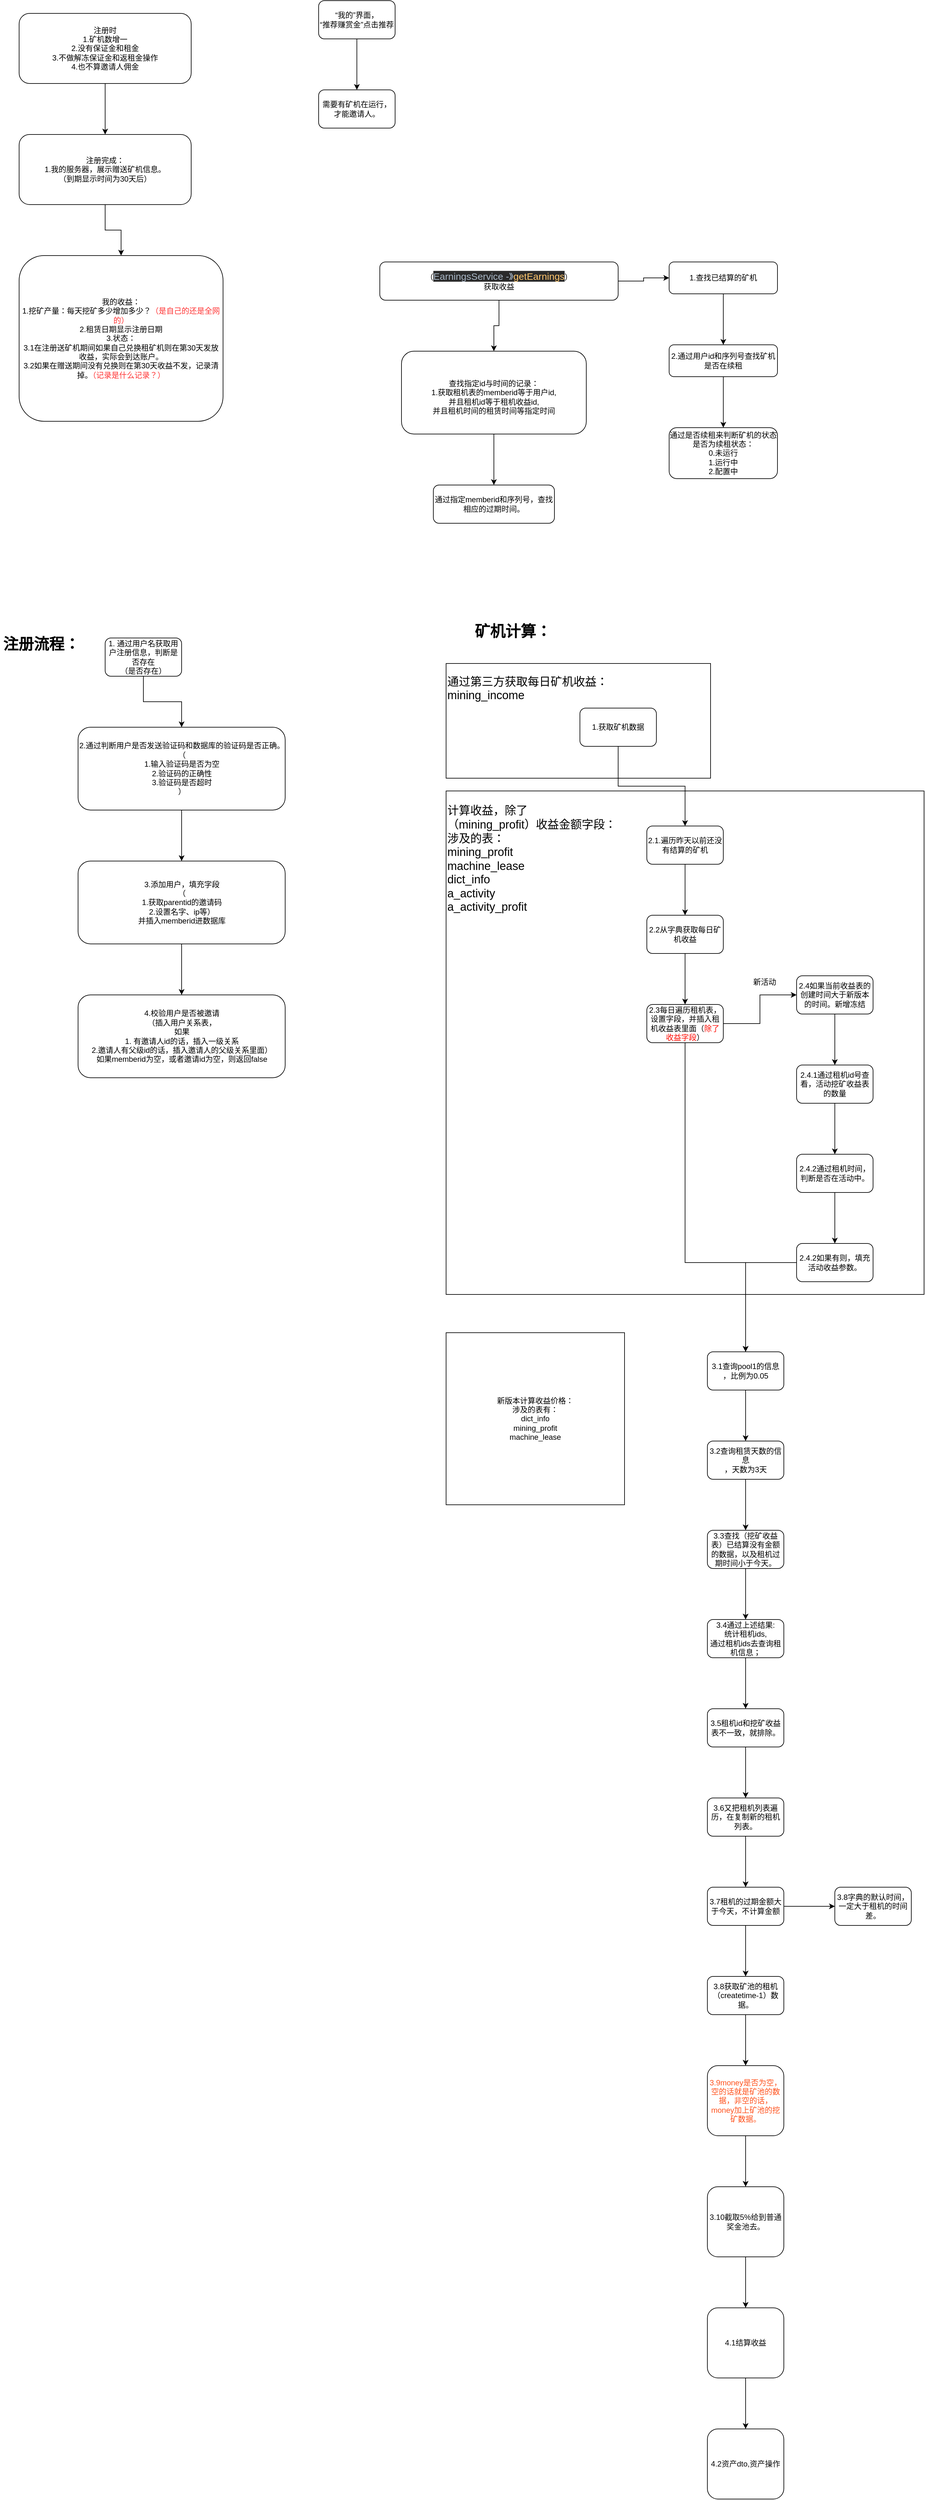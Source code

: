 <mxfile version="12.1.0" type="github" pages="1"><diagram id="IVGt2weJujuLAUiGdIeN" name="Page-1"><mxGraphModel dx="1173" dy="623" grid="1" gridSize="10" guides="1" tooltips="1" connect="1" arrows="1" fold="1" page="1" pageScale="1" pageWidth="827" pageHeight="1169" math="0" shadow="0"><root><mxCell id="0"/><mxCell id="1" parent="0"/><mxCell id="lqy8UaG5r0MOgXNPxl1z-46" value="&lt;font style=&quot;font-size: 18px&quot;&gt;计算收益，除了&lt;br&gt;（mining_profit）收益金额字段：&lt;br&gt;涉及的表：&lt;br&gt;&lt;/font&gt;&lt;div style=&quot;font-size: 18px&quot;&gt;&lt;font style=&quot;font-size: 18px&quot;&gt;mining_profit&lt;/font&gt;&lt;/div&gt;&lt;div style=&quot;font-size: 18px&quot;&gt;&lt;font style=&quot;font-size: 18px&quot;&gt;machine_lease&lt;/font&gt;&lt;/div&gt;&lt;div style=&quot;font-size: 18px&quot;&gt;&lt;font style=&quot;font-size: 18px&quot;&gt;&lt;div&gt;&lt;font style=&quot;font-size: 18px&quot;&gt;dict_info&lt;/font&gt;&lt;/div&gt;&lt;div&gt;&lt;font style=&quot;font-size: 18px&quot;&gt;a_activity&lt;/font&gt;&lt;/div&gt;&lt;div&gt;&lt;font style=&quot;font-size: 18px&quot;&gt;a_activity_profit&lt;/font&gt;&lt;/div&gt;&lt;div style=&quot;font-size: 16px&quot;&gt;&lt;br&gt;&lt;/div&gt;&lt;div style=&quot;font-size: 16px&quot;&gt;&lt;br&gt;&lt;/div&gt;&lt;div style=&quot;font-size: 16px&quot;&gt;&lt;br&gt;&lt;/div&gt;&lt;div style=&quot;font-size: 16px&quot;&gt;&lt;br&gt;&lt;/div&gt;&lt;div style=&quot;font-size: 16px&quot;&gt;&lt;br&gt;&lt;/div&gt;&lt;div style=&quot;font-size: 16px&quot;&gt;&lt;br&gt;&lt;/div&gt;&lt;div style=&quot;font-size: 16px&quot;&gt;&lt;br&gt;&lt;/div&gt;&lt;div style=&quot;font-size: 16px&quot;&gt;&lt;br&gt;&lt;/div&gt;&lt;div style=&quot;font-size: 16px&quot;&gt;&lt;br&gt;&lt;/div&gt;&lt;div style=&quot;font-size: 16px&quot;&gt;&lt;br&gt;&lt;/div&gt;&lt;div style=&quot;font-size: 16px&quot;&gt;&lt;br&gt;&lt;/div&gt;&lt;div style=&quot;font-size: 16px&quot;&gt;&lt;br&gt;&lt;/div&gt;&lt;div style=&quot;font-size: 16px&quot;&gt;&lt;br&gt;&lt;/div&gt;&lt;div style=&quot;font-size: 16px&quot;&gt;&lt;br&gt;&lt;/div&gt;&lt;div style=&quot;font-size: 16px&quot;&gt;&lt;br&gt;&lt;/div&gt;&lt;div style=&quot;font-size: 16px&quot;&gt;&lt;br&gt;&lt;/div&gt;&lt;div style=&quot;font-size: 16px&quot;&gt;&lt;br&gt;&lt;/div&gt;&lt;div style=&quot;font-size: 16px&quot;&gt;&lt;br&gt;&lt;/div&gt;&lt;div style=&quot;font-size: 16px&quot;&gt;&lt;br&gt;&lt;/div&gt;&lt;div style=&quot;font-size: 16px&quot;&gt;&lt;br&gt;&lt;/div&gt;&lt;div style=&quot;font-size: 16px&quot;&gt;&lt;br&gt;&lt;/div&gt;&lt;div style=&quot;font-size: 16px&quot;&gt;&lt;br&gt;&lt;/div&gt;&lt;div style=&quot;font-size: 16px&quot;&gt;&lt;br&gt;&lt;/div&gt;&lt;div style=&quot;font-size: 16px&quot;&gt;&lt;br&gt;&lt;/div&gt;&lt;div style=&quot;font-size: 16px&quot;&gt;&lt;br&gt;&lt;/div&gt;&lt;div style=&quot;font-size: 16px&quot;&gt;&lt;br&gt;&lt;/div&gt;&lt;div style=&quot;font-size: 16px&quot;&gt;&lt;br&gt;&lt;/div&gt;&lt;div style=&quot;font-size: 16px&quot;&gt;&lt;br&gt;&lt;/div&gt;&lt;div style=&quot;font-size: 16px&quot;&gt;&lt;br&gt;&lt;/div&gt;&lt;div style=&quot;font-size: 16px&quot;&gt;&lt;br&gt;&lt;/div&gt;&lt;/font&gt;&lt;/div&gt;" style="rounded=0;whiteSpace=wrap;html=1;align=left;" vertex="1" parent="1"><mxGeometry x="720" y="1300" width="750" height="790" as="geometry"/></mxCell><mxCell id="lqy8UaG5r0MOgXNPxl1z-33" value="&lt;font style=&quot;font-size: 18px&quot;&gt;通过第三方获取每日矿机收益：&lt;br&gt;mining_income&lt;/font&gt;&lt;br&gt;&lt;br&gt;&lt;br&gt;&lt;br&gt;&lt;br&gt;&lt;br&gt;&lt;br&gt;&lt;br&gt;" style="rounded=0;whiteSpace=wrap;html=1;align=left;" vertex="1" parent="1"><mxGeometry x="720" y="1100" width="415" height="180" as="geometry"/></mxCell><mxCell id="lqy8UaG5r0MOgXNPxl1z-3" value="" style="edgeStyle=orthogonalEdgeStyle;rounded=0;orthogonalLoop=1;jettySize=auto;html=1;" edge="1" parent="1" source="lqy8UaG5r0MOgXNPxl1z-1" target="lqy8UaG5r0MOgXNPxl1z-2"><mxGeometry relative="1" as="geometry"/></mxCell><mxCell id="lqy8UaG5r0MOgXNPxl1z-1" value="注册时&lt;br&gt;1.矿机数增一&lt;br&gt;2.没有保证金和租金&lt;br&gt;3.不做解冻保证金和返租金操作&lt;br&gt;4.也不算邀请人佣金" style="rounded=1;whiteSpace=wrap;html=1;" vertex="1" parent="1"><mxGeometry x="50" y="80" width="270" height="110" as="geometry"/></mxCell><mxCell id="lqy8UaG5r0MOgXNPxl1z-5" value="" style="edgeStyle=orthogonalEdgeStyle;rounded=0;orthogonalLoop=1;jettySize=auto;html=1;" edge="1" parent="1" source="lqy8UaG5r0MOgXNPxl1z-2" target="lqy8UaG5r0MOgXNPxl1z-4"><mxGeometry relative="1" as="geometry"/></mxCell><mxCell id="lqy8UaG5r0MOgXNPxl1z-2" value="注册完成：&lt;br&gt;1.我的服务器，展示赠送矿机信息。&lt;br&gt;（到期显示时间为30天后）" style="rounded=1;whiteSpace=wrap;html=1;" vertex="1" parent="1"><mxGeometry x="50" y="270" width="270" height="110" as="geometry"/></mxCell><mxCell id="lqy8UaG5r0MOgXNPxl1z-4" value="我的收益：&lt;br&gt;1.挖矿产量：每天挖矿多少增加多少？&lt;font color=&quot;#ff3333&quot;&gt;（是自己的还是全网的）&lt;/font&gt;&lt;br&gt;2.租赁日期显示注册日期&lt;br&gt;3.状态：&lt;br&gt;3.1在注册送矿机期间如果自己兑换租矿机则在第30天发放收益，实际会到达账户。&lt;br&gt;3.2如果在赠送期间没有兑换则在第30天收益不发，记录清掉。&lt;font color=&quot;#ff3333&quot;&gt;（记录是什么记录？）&lt;/font&gt;" style="rounded=1;whiteSpace=wrap;html=1;" vertex="1" parent="1"><mxGeometry x="50" y="460" width="320" height="260" as="geometry"/></mxCell><mxCell id="lqy8UaG5r0MOgXNPxl1z-8" value="" style="edgeStyle=orthogonalEdgeStyle;rounded=0;orthogonalLoop=1;jettySize=auto;html=1;" edge="1" parent="1" source="lqy8UaG5r0MOgXNPxl1z-6" target="lqy8UaG5r0MOgXNPxl1z-7"><mxGeometry relative="1" as="geometry"/></mxCell><mxCell id="lqy8UaG5r0MOgXNPxl1z-6" value="“我的”界面，&lt;br&gt;“推荐赚赏金”点击推荐&lt;br&gt;" style="rounded=1;whiteSpace=wrap;html=1;" vertex="1" parent="1"><mxGeometry x="520" y="60" width="120" height="60" as="geometry"/></mxCell><mxCell id="lqy8UaG5r0MOgXNPxl1z-7" value="需要有矿机在运行，&lt;br&gt;才能邀请人。" style="rounded=1;whiteSpace=wrap;html=1;" vertex="1" parent="1"><mxGeometry x="520" y="200" width="120" height="60" as="geometry"/></mxCell><mxCell id="lqy8UaG5r0MOgXNPxl1z-12" value="" style="edgeStyle=orthogonalEdgeStyle;rounded=0;orthogonalLoop=1;jettySize=auto;html=1;" edge="1" parent="1" source="lqy8UaG5r0MOgXNPxl1z-9" target="lqy8UaG5r0MOgXNPxl1z-11"><mxGeometry relative="1" as="geometry"/></mxCell><mxCell id="lqy8UaG5r0MOgXNPxl1z-9" value="1. 通过用户名获取用户注册信息，判断是否存在&lt;br&gt;（是否存在）" style="rounded=1;whiteSpace=wrap;html=1;" vertex="1" parent="1"><mxGeometry x="185" y="1060" width="120" height="60" as="geometry"/></mxCell><mxCell id="lqy8UaG5r0MOgXNPxl1z-14" value="" style="edgeStyle=orthogonalEdgeStyle;rounded=0;orthogonalLoop=1;jettySize=auto;html=1;" edge="1" parent="1" source="lqy8UaG5r0MOgXNPxl1z-11" target="lqy8UaG5r0MOgXNPxl1z-13"><mxGeometry relative="1" as="geometry"/></mxCell><mxCell id="lqy8UaG5r0MOgXNPxl1z-11" value="2.通过判断用户是否发送验证码和数据库的验证码是否正确。&lt;br&gt;（&lt;br&gt;1.输入验证码是否为空&lt;br&gt;2.验证码的正确性&lt;br&gt;3.验证码是否超时&lt;br&gt;）" style="rounded=1;whiteSpace=wrap;html=1;" vertex="1" parent="1"><mxGeometry x="142.5" y="1200" width="325" height="130" as="geometry"/></mxCell><mxCell id="lqy8UaG5r0MOgXNPxl1z-16" value="" style="edgeStyle=orthogonalEdgeStyle;rounded=0;orthogonalLoop=1;jettySize=auto;html=1;" edge="1" parent="1" source="lqy8UaG5r0MOgXNPxl1z-13" target="lqy8UaG5r0MOgXNPxl1z-15"><mxGeometry relative="1" as="geometry"/></mxCell><mxCell id="lqy8UaG5r0MOgXNPxl1z-13" value="3.添加用户，填充字段&lt;br&gt;（&lt;br&gt;1.获取parentid的邀请码&lt;br&gt;2.设置名字、ip等）&lt;br&gt;并插入memberid进数据库" style="rounded=1;whiteSpace=wrap;html=1;" vertex="1" parent="1"><mxGeometry x="142.5" y="1410" width="325" height="130" as="geometry"/></mxCell><mxCell id="lqy8UaG5r0MOgXNPxl1z-15" value="4.校验用户是否被邀请&lt;br&gt;（插入用户关系表，&lt;br&gt;如果&lt;br&gt;1. 有邀请人id的话，插入一级关系&lt;br&gt;2.邀请人有父级id的话，插入邀请人的父级关系里面）&lt;br&gt;如果memberid为空，或者邀请id为空，则返回false" style="rounded=1;whiteSpace=wrap;html=1;" vertex="1" parent="1"><mxGeometry x="142.5" y="1620" width="325" height="130" as="geometry"/></mxCell><mxCell id="lqy8UaG5r0MOgXNPxl1z-10" value="&lt;h1&gt;注册流程：&lt;/h1&gt;" style="text;html=1;strokeColor=none;fillColor=none;spacing=5;spacingTop=-20;whiteSpace=wrap;overflow=hidden;rounded=0;" vertex="1" parent="1"><mxGeometry x="20" y="1050" width="150" height="40" as="geometry"/></mxCell><mxCell id="lqy8UaG5r0MOgXNPxl1z-19" value="" style="edgeStyle=orthogonalEdgeStyle;rounded=0;orthogonalLoop=1;jettySize=auto;html=1;" edge="1" parent="1" source="lqy8UaG5r0MOgXNPxl1z-17" target="lqy8UaG5r0MOgXNPxl1z-18"><mxGeometry relative="1" as="geometry"/></mxCell><mxCell id="lqy8UaG5r0MOgXNPxl1z-24" value="" style="edgeStyle=orthogonalEdgeStyle;rounded=0;orthogonalLoop=1;jettySize=auto;html=1;" edge="1" parent="1" source="lqy8UaG5r0MOgXNPxl1z-17" target="lqy8UaG5r0MOgXNPxl1z-23"><mxGeometry relative="1" as="geometry"/></mxCell><mxCell id="lqy8UaG5r0MOgXNPxl1z-17" value="（&lt;span style=&quot;background-color: rgb(43 , 43 , 43) ; color: rgb(169 , 183 , 198) ; font-size: 11.3pt&quot;&gt;EarningsService -》&lt;/span&gt;&lt;span style=&quot;color: rgb(255 , 198 , 109) ; background-color: rgb(43 , 43 , 43) ; font-size: 11.3pt&quot;&gt;getEarnings&lt;/span&gt;&lt;span&gt;）&lt;/span&gt;&lt;br&gt;获取收益" style="rounded=1;whiteSpace=wrap;html=1;" vertex="1" parent="1"><mxGeometry x="616" y="470" width="374" height="60" as="geometry"/></mxCell><mxCell id="lqy8UaG5r0MOgXNPxl1z-26" value="" style="edgeStyle=orthogonalEdgeStyle;rounded=0;orthogonalLoop=1;jettySize=auto;html=1;" edge="1" parent="1" source="lqy8UaG5r0MOgXNPxl1z-23" target="lqy8UaG5r0MOgXNPxl1z-25"><mxGeometry relative="1" as="geometry"/></mxCell><mxCell id="lqy8UaG5r0MOgXNPxl1z-23" value="1.查找已结算的矿机" style="rounded=1;whiteSpace=wrap;html=1;" vertex="1" parent="1"><mxGeometry x="1070" y="470" width="170" height="50" as="geometry"/></mxCell><mxCell id="lqy8UaG5r0MOgXNPxl1z-28" value="" style="edgeStyle=orthogonalEdgeStyle;rounded=0;orthogonalLoop=1;jettySize=auto;html=1;" edge="1" parent="1" source="lqy8UaG5r0MOgXNPxl1z-25" target="lqy8UaG5r0MOgXNPxl1z-27"><mxGeometry relative="1" as="geometry"/></mxCell><mxCell id="lqy8UaG5r0MOgXNPxl1z-25" value="2.通过用户id和序列号查找矿机是否在续租" style="rounded=1;whiteSpace=wrap;html=1;" vertex="1" parent="1"><mxGeometry x="1070" y="600" width="170" height="50" as="geometry"/></mxCell><mxCell id="lqy8UaG5r0MOgXNPxl1z-27" value="通过是否续租来判断矿机的状态是否为续租状态：&lt;br&gt;0.未运行&lt;br&gt;1.运行中&lt;br&gt;2.配置中" style="rounded=1;whiteSpace=wrap;html=1;" vertex="1" parent="1"><mxGeometry x="1070" y="730" width="170" height="80" as="geometry"/></mxCell><mxCell id="lqy8UaG5r0MOgXNPxl1z-21" value="" style="edgeStyle=orthogonalEdgeStyle;rounded=0;orthogonalLoop=1;jettySize=auto;html=1;" edge="1" parent="1" source="lqy8UaG5r0MOgXNPxl1z-18" target="lqy8UaG5r0MOgXNPxl1z-20"><mxGeometry relative="1" as="geometry"/></mxCell><mxCell id="lqy8UaG5r0MOgXNPxl1z-18" value="&lt;br&gt;查找指定id与时间的记录：&lt;br&gt;1.获取租机表的memberid等于用户id,&lt;br&gt;并且租机id等于租机收益id,&lt;br&gt;并且租机时间的租赁时间等指定时间" style="rounded=1;whiteSpace=wrap;html=1;" vertex="1" parent="1"><mxGeometry x="650" y="610" width="290" height="130" as="geometry"/></mxCell><mxCell id="lqy8UaG5r0MOgXNPxl1z-20" value="通过指定memberid和序列号，查找相应的过期时间。" style="rounded=1;whiteSpace=wrap;html=1;" vertex="1" parent="1"><mxGeometry x="700" y="820" width="190" height="60" as="geometry"/></mxCell><mxCell id="lqy8UaG5r0MOgXNPxl1z-32" value="" style="edgeStyle=orthogonalEdgeStyle;rounded=0;orthogonalLoop=1;jettySize=auto;html=1;" edge="1" parent="1" source="lqy8UaG5r0MOgXNPxl1z-29" target="lqy8UaG5r0MOgXNPxl1z-31"><mxGeometry relative="1" as="geometry"/></mxCell><mxCell id="lqy8UaG5r0MOgXNPxl1z-29" value="1.获取矿机数据" style="rounded=1;whiteSpace=wrap;html=1;" vertex="1" parent="1"><mxGeometry x="930" y="1170" width="120" height="60" as="geometry"/></mxCell><mxCell id="lqy8UaG5r0MOgXNPxl1z-35" value="" style="edgeStyle=orthogonalEdgeStyle;rounded=0;orthogonalLoop=1;jettySize=auto;html=1;" edge="1" parent="1" source="lqy8UaG5r0MOgXNPxl1z-31" target="lqy8UaG5r0MOgXNPxl1z-34"><mxGeometry relative="1" as="geometry"/></mxCell><mxCell id="lqy8UaG5r0MOgXNPxl1z-31" value="2.1.遍历昨天以前还没有结算的矿机" style="rounded=1;whiteSpace=wrap;html=1;" vertex="1" parent="1"><mxGeometry x="1035" y="1355" width="120" height="60" as="geometry"/></mxCell><mxCell id="lqy8UaG5r0MOgXNPxl1z-37" value="" style="edgeStyle=orthogonalEdgeStyle;rounded=0;orthogonalLoop=1;jettySize=auto;html=1;" edge="1" parent="1" source="lqy8UaG5r0MOgXNPxl1z-34" target="lqy8UaG5r0MOgXNPxl1z-36"><mxGeometry relative="1" as="geometry"/></mxCell><mxCell id="lqy8UaG5r0MOgXNPxl1z-34" value="2.2从字典获取每日矿机收益" style="rounded=1;whiteSpace=wrap;html=1;" vertex="1" parent="1"><mxGeometry x="1035" y="1495" width="120" height="60" as="geometry"/></mxCell><mxCell id="lqy8UaG5r0MOgXNPxl1z-39" value="" style="edgeStyle=orthogonalEdgeStyle;rounded=0;orthogonalLoop=1;jettySize=auto;html=1;" edge="1" parent="1" source="lqy8UaG5r0MOgXNPxl1z-36" target="lqy8UaG5r0MOgXNPxl1z-38"><mxGeometry relative="1" as="geometry"/></mxCell><mxCell id="lqy8UaG5r0MOgXNPxl1z-48" value="" style="edgeStyle=orthogonalEdgeStyle;rounded=0;orthogonalLoop=1;jettySize=auto;html=1;entryX=0.5;entryY=0;entryDx=0;entryDy=0;" edge="1" parent="1" source="lqy8UaG5r0MOgXNPxl1z-36" target="lqy8UaG5r0MOgXNPxl1z-49"><mxGeometry relative="1" as="geometry"><mxPoint x="1095" y="1775" as="targetPoint"/><Array as="points"><mxPoint x="1095" y="2040"/><mxPoint x="1190" y="2040"/></Array></mxGeometry></mxCell><mxCell id="lqy8UaG5r0MOgXNPxl1z-36" value="2.3每日遍历租机表，设置字段，并插入租机收益表里面（&lt;font color=&quot;#ff0d05&quot;&gt;除了收益字段&lt;/font&gt;）" style="rounded=1;whiteSpace=wrap;html=1;" vertex="1" parent="1"><mxGeometry x="1035" y="1635" width="120" height="60" as="geometry"/></mxCell><mxCell id="lqy8UaG5r0MOgXNPxl1z-41" value="" style="edgeStyle=orthogonalEdgeStyle;rounded=0;orthogonalLoop=1;jettySize=auto;html=1;" edge="1" parent="1" source="lqy8UaG5r0MOgXNPxl1z-38" target="lqy8UaG5r0MOgXNPxl1z-40"><mxGeometry relative="1" as="geometry"/></mxCell><mxCell id="lqy8UaG5r0MOgXNPxl1z-38" value="2.4如果当前收益表的创建时间大于新版本的时间。新增冻结" style="rounded=1;whiteSpace=wrap;html=1;" vertex="1" parent="1"><mxGeometry x="1270" y="1590" width="120" height="60" as="geometry"/></mxCell><mxCell id="lqy8UaG5r0MOgXNPxl1z-43" value="" style="edgeStyle=orthogonalEdgeStyle;rounded=0;orthogonalLoop=1;jettySize=auto;html=1;" edge="1" parent="1" source="lqy8UaG5r0MOgXNPxl1z-40" target="lqy8UaG5r0MOgXNPxl1z-42"><mxGeometry relative="1" as="geometry"/></mxCell><mxCell id="lqy8UaG5r0MOgXNPxl1z-40" value="2.4.1通过租机id号查看，活动挖矿收益表的数量" style="rounded=1;whiteSpace=wrap;html=1;" vertex="1" parent="1"><mxGeometry x="1270" y="1730" width="120" height="60" as="geometry"/></mxCell><mxCell id="lqy8UaG5r0MOgXNPxl1z-45" value="" style="edgeStyle=orthogonalEdgeStyle;rounded=0;orthogonalLoop=1;jettySize=auto;html=1;" edge="1" parent="1" source="lqy8UaG5r0MOgXNPxl1z-42" target="lqy8UaG5r0MOgXNPxl1z-44"><mxGeometry relative="1" as="geometry"/></mxCell><mxCell id="lqy8UaG5r0MOgXNPxl1z-42" value="2.4.2通过租机时间，判断是否在活动中。" style="rounded=1;whiteSpace=wrap;html=1;" vertex="1" parent="1"><mxGeometry x="1270" y="1870" width="120" height="60" as="geometry"/></mxCell><mxCell id="lqy8UaG5r0MOgXNPxl1z-50" value="" style="edgeStyle=orthogonalEdgeStyle;rounded=0;orthogonalLoop=1;jettySize=auto;html=1;" edge="1" parent="1" source="lqy8UaG5r0MOgXNPxl1z-44" target="lqy8UaG5r0MOgXNPxl1z-49"><mxGeometry relative="1" as="geometry"/></mxCell><mxCell id="lqy8UaG5r0MOgXNPxl1z-44" value="2.4.2如果有则，填充活动收益参数。" style="rounded=1;whiteSpace=wrap;html=1;" vertex="1" parent="1"><mxGeometry x="1270" y="2010" width="120" height="60" as="geometry"/></mxCell><mxCell id="lqy8UaG5r0MOgXNPxl1z-54" value="" style="edgeStyle=orthogonalEdgeStyle;rounded=0;orthogonalLoop=1;jettySize=auto;html=1;" edge="1" parent="1" source="lqy8UaG5r0MOgXNPxl1z-49" target="lqy8UaG5r0MOgXNPxl1z-53"><mxGeometry relative="1" as="geometry"/></mxCell><mxCell id="lqy8UaG5r0MOgXNPxl1z-49" value="3.1查询pool1的信息&lt;br&gt;，比例为0.05" style="rounded=1;whiteSpace=wrap;html=1;" vertex="1" parent="1"><mxGeometry x="1130" y="2180" width="120" height="60" as="geometry"/></mxCell><mxCell id="lqy8UaG5r0MOgXNPxl1z-56" value="" style="edgeStyle=orthogonalEdgeStyle;rounded=0;orthogonalLoop=1;jettySize=auto;html=1;" edge="1" parent="1" source="lqy8UaG5r0MOgXNPxl1z-53" target="lqy8UaG5r0MOgXNPxl1z-55"><mxGeometry relative="1" as="geometry"/></mxCell><mxCell id="lqy8UaG5r0MOgXNPxl1z-53" value="3.2查询租赁天数的信息&lt;br&gt;，天数为3天" style="rounded=1;whiteSpace=wrap;html=1;" vertex="1" parent="1"><mxGeometry x="1130" y="2320" width="120" height="60" as="geometry"/></mxCell><mxCell id="lqy8UaG5r0MOgXNPxl1z-58" value="" style="edgeStyle=orthogonalEdgeStyle;rounded=0;orthogonalLoop=1;jettySize=auto;html=1;" edge="1" parent="1" source="lqy8UaG5r0MOgXNPxl1z-55" target="lqy8UaG5r0MOgXNPxl1z-57"><mxGeometry relative="1" as="geometry"/></mxCell><mxCell id="lqy8UaG5r0MOgXNPxl1z-55" value="3.3查找（挖矿收益表）已结算没有金额的数据，以及租机过期时间小于今天。" style="rounded=1;whiteSpace=wrap;html=1;" vertex="1" parent="1"><mxGeometry x="1130" y="2460" width="120" height="60" as="geometry"/></mxCell><mxCell id="lqy8UaG5r0MOgXNPxl1z-60" value="" style="edgeStyle=orthogonalEdgeStyle;rounded=0;orthogonalLoop=1;jettySize=auto;html=1;" edge="1" parent="1" source="lqy8UaG5r0MOgXNPxl1z-57" target="lqy8UaG5r0MOgXNPxl1z-59"><mxGeometry relative="1" as="geometry"/></mxCell><mxCell id="lqy8UaG5r0MOgXNPxl1z-57" value="3.4通过上述结果:&lt;br&gt;统计租机ids,&lt;br&gt;通过租机ids去查询租机信息；" style="rounded=1;whiteSpace=wrap;html=1;" vertex="1" parent="1"><mxGeometry x="1130" y="2600" width="120" height="60" as="geometry"/></mxCell><mxCell id="lqy8UaG5r0MOgXNPxl1z-62" value="" style="edgeStyle=orthogonalEdgeStyle;rounded=0;orthogonalLoop=1;jettySize=auto;html=1;" edge="1" parent="1" source="lqy8UaG5r0MOgXNPxl1z-59" target="lqy8UaG5r0MOgXNPxl1z-61"><mxGeometry relative="1" as="geometry"/></mxCell><mxCell id="lqy8UaG5r0MOgXNPxl1z-59" value="3.5租机id和挖矿收益表不一致，就排除。" style="rounded=1;whiteSpace=wrap;html=1;" vertex="1" parent="1"><mxGeometry x="1130" y="2740" width="120" height="60" as="geometry"/></mxCell><mxCell id="lqy8UaG5r0MOgXNPxl1z-64" value="" style="edgeStyle=orthogonalEdgeStyle;rounded=0;orthogonalLoop=1;jettySize=auto;html=1;" edge="1" parent="1" source="lqy8UaG5r0MOgXNPxl1z-61" target="lqy8UaG5r0MOgXNPxl1z-63"><mxGeometry relative="1" as="geometry"/></mxCell><mxCell id="lqy8UaG5r0MOgXNPxl1z-61" value="3.6又把租机列表遍历，在复制新的租机列表。" style="rounded=1;whiteSpace=wrap;html=1;" vertex="1" parent="1"><mxGeometry x="1130" y="2880" width="120" height="60" as="geometry"/></mxCell><mxCell id="lqy8UaG5r0MOgXNPxl1z-66" value="" style="edgeStyle=orthogonalEdgeStyle;rounded=0;orthogonalLoop=1;jettySize=auto;html=1;" edge="1" parent="1" source="lqy8UaG5r0MOgXNPxl1z-63" target="lqy8UaG5r0MOgXNPxl1z-65"><mxGeometry relative="1" as="geometry"/></mxCell><mxCell id="lqy8UaG5r0MOgXNPxl1z-68" value="" style="edgeStyle=orthogonalEdgeStyle;rounded=0;orthogonalLoop=1;jettySize=auto;html=1;" edge="1" parent="1" source="lqy8UaG5r0MOgXNPxl1z-63" target="lqy8UaG5r0MOgXNPxl1z-67"><mxGeometry relative="1" as="geometry"/></mxCell><mxCell id="lqy8UaG5r0MOgXNPxl1z-63" value="3.7租机的过期金额大于今天，不计算金额" style="rounded=1;whiteSpace=wrap;html=1;" vertex="1" parent="1"><mxGeometry x="1130" y="3020" width="120" height="60" as="geometry"/></mxCell><mxCell id="lqy8UaG5r0MOgXNPxl1z-70" value="" style="edgeStyle=orthogonalEdgeStyle;rounded=0;orthogonalLoop=1;jettySize=auto;html=1;" edge="1" parent="1" source="lqy8UaG5r0MOgXNPxl1z-67" target="lqy8UaG5r0MOgXNPxl1z-69"><mxGeometry relative="1" as="geometry"/></mxCell><mxCell id="lqy8UaG5r0MOgXNPxl1z-67" value="3.8获取矿池的租机（createtime-1）数据。" style="rounded=1;whiteSpace=wrap;html=1;" vertex="1" parent="1"><mxGeometry x="1130" y="3160" width="120" height="60" as="geometry"/></mxCell><mxCell id="lqy8UaG5r0MOgXNPxl1z-72" value="" style="edgeStyle=orthogonalEdgeStyle;rounded=0;orthogonalLoop=1;jettySize=auto;html=1;" edge="1" parent="1" source="lqy8UaG5r0MOgXNPxl1z-69" target="lqy8UaG5r0MOgXNPxl1z-71"><mxGeometry relative="1" as="geometry"/></mxCell><mxCell id="lqy8UaG5r0MOgXNPxl1z-69" value="&lt;font color=&quot;#ff511c&quot;&gt;3.9money是否为空，空的话就是矿池的数据，非空的话，money加上矿池的挖矿数据。&lt;/font&gt;" style="rounded=1;whiteSpace=wrap;html=1;" vertex="1" parent="1"><mxGeometry x="1130" y="3300" width="120" height="110" as="geometry"/></mxCell><mxCell id="lqy8UaG5r0MOgXNPxl1z-74" value="" style="edgeStyle=orthogonalEdgeStyle;rounded=0;orthogonalLoop=1;jettySize=auto;html=1;" edge="1" parent="1" source="lqy8UaG5r0MOgXNPxl1z-71" target="lqy8UaG5r0MOgXNPxl1z-73"><mxGeometry relative="1" as="geometry"/></mxCell><mxCell id="lqy8UaG5r0MOgXNPxl1z-71" value="&lt;font color=&quot;#0a0a0a&quot;&gt;3.10截取5%给到普通奖金池去。&lt;/font&gt;" style="rounded=1;whiteSpace=wrap;html=1;" vertex="1" parent="1"><mxGeometry x="1130" y="3490" width="120" height="110" as="geometry"/></mxCell><mxCell id="lqy8UaG5r0MOgXNPxl1z-76" value="" style="edgeStyle=orthogonalEdgeStyle;rounded=0;orthogonalLoop=1;jettySize=auto;html=1;" edge="1" parent="1" source="lqy8UaG5r0MOgXNPxl1z-73" target="lqy8UaG5r0MOgXNPxl1z-75"><mxGeometry relative="1" as="geometry"/></mxCell><mxCell id="lqy8UaG5r0MOgXNPxl1z-73" value="&lt;font color=&quot;#0a0a0a&quot;&gt;4.1结算收益&lt;/font&gt;" style="rounded=1;whiteSpace=wrap;html=1;" vertex="1" parent="1"><mxGeometry x="1130" y="3680" width="120" height="110" as="geometry"/></mxCell><mxCell id="lqy8UaG5r0MOgXNPxl1z-75" value="&lt;font color=&quot;#0a0a0a&quot;&gt;4.2资产dto,资产操作&lt;/font&gt;" style="rounded=1;whiteSpace=wrap;html=1;" vertex="1" parent="1"><mxGeometry x="1130" y="3870" width="120" height="110" as="geometry"/></mxCell><mxCell id="lqy8UaG5r0MOgXNPxl1z-65" value="3.8字典的默认时间，一定大于租机的时间差。" style="rounded=1;whiteSpace=wrap;html=1;" vertex="1" parent="1"><mxGeometry x="1330" y="3020" width="120" height="60" as="geometry"/></mxCell><mxCell id="lqy8UaG5r0MOgXNPxl1z-30" value="&lt;h1&gt;矿机计算：&lt;/h1&gt;&lt;p&gt;&lt;br&gt;&lt;/p&gt;" style="text;html=1;strokeColor=none;fillColor=none;spacing=5;spacingTop=-20;whiteSpace=wrap;overflow=hidden;rounded=0;" vertex="1" parent="1"><mxGeometry x="760" y="1030" width="190" height="40" as="geometry"/></mxCell><mxCell id="lqy8UaG5r0MOgXNPxl1z-51" value="新活动" style="text;html=1;strokeColor=none;fillColor=none;align=center;verticalAlign=middle;whiteSpace=wrap;rounded=0;" vertex="1" parent="1"><mxGeometry x="1200" y="1590" width="40" height="20" as="geometry"/></mxCell><mxCell id="lqy8UaG5r0MOgXNPxl1z-52" value="新版本计算收益价格：&lt;br&gt;涉及的表有：&lt;br&gt;dict_info&lt;br&gt;mining_profit&lt;br&gt;machine_lease" style="rounded=0;whiteSpace=wrap;html=1;" vertex="1" parent="1"><mxGeometry x="720" y="2150" width="280" height="270" as="geometry"/></mxCell></root></mxGraphModel></diagram></mxfile>